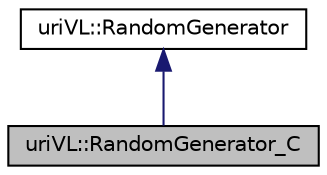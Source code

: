 digraph "uriVL::RandomGenerator_C"
{
  edge [fontname="Helvetica",fontsize="10",labelfontname="Helvetica",labelfontsize="10"];
  node [fontname="Helvetica",fontsize="10",shape=record];
  Node1 [label="uriVL::RandomGenerator_C",height=0.2,width=0.4,color="black", fillcolor="grey75", style="filled", fontcolor="black"];
  Node2 -> Node1 [dir="back",color="midnightblue",fontsize="10",style="solid",fontname="Helvetica"];
  Node2 [label="uriVL::RandomGenerator",height=0.2,width=0.4,color="black", fillcolor="white", style="filled",URL="$classuriVL_1_1RandomGenerator.html",tooltip="Pure virtual parent class for pseudorandom number generators. "];
}
